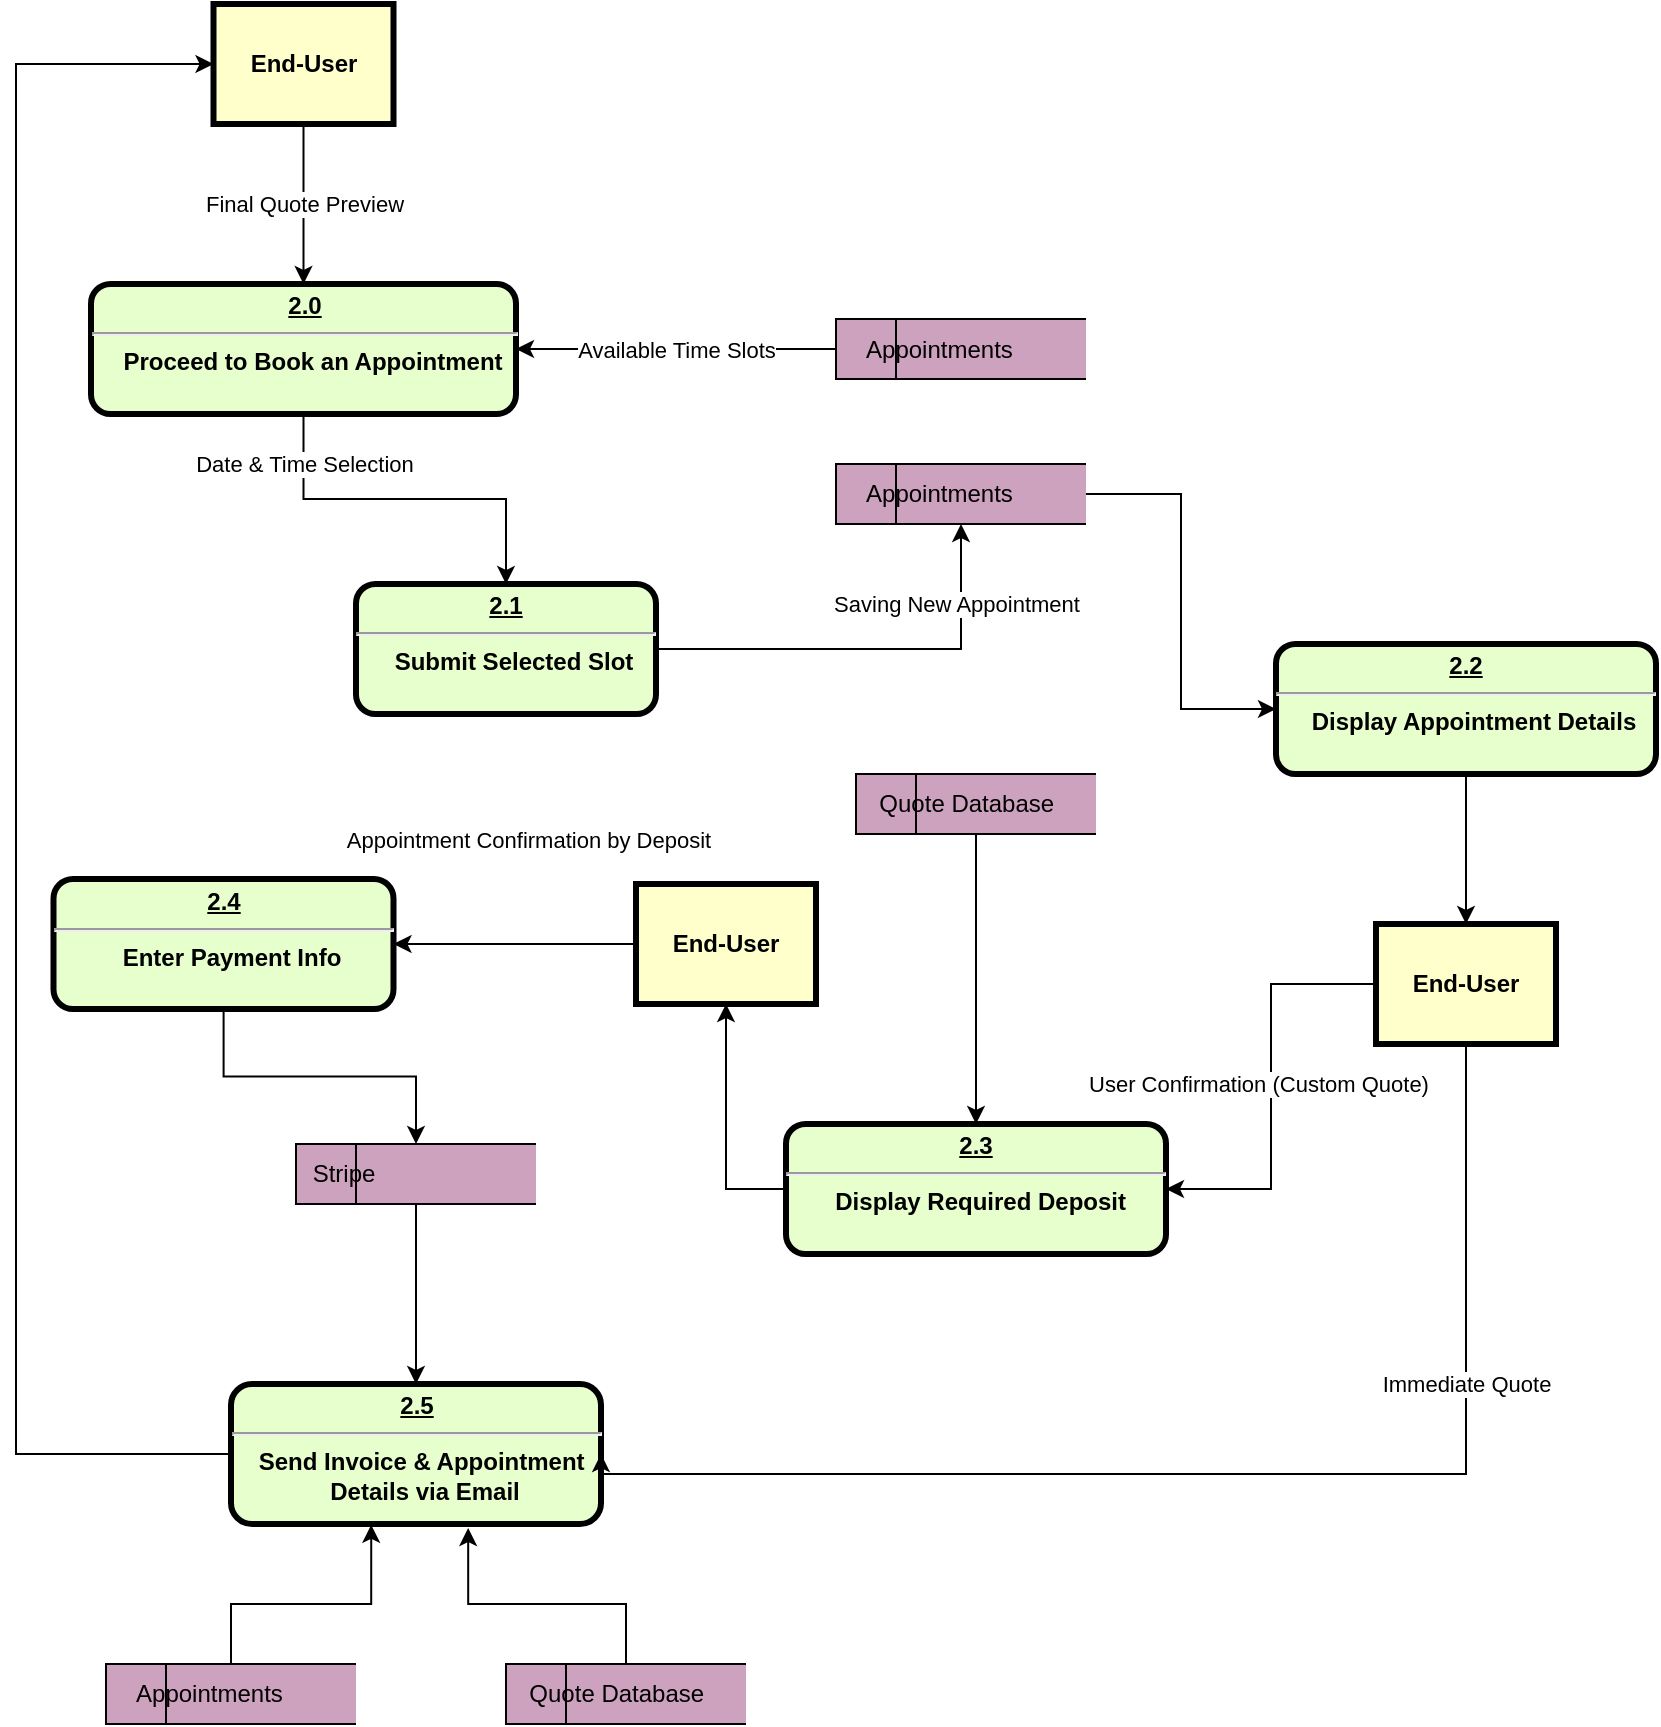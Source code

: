 <mxfile version="20.5.3" type="github">
  <diagram id="zU2JmAnZ_g7IkjmbNp4Z" name="Page-1">
    <mxGraphModel dx="3713" dy="1118" grid="1" gridSize="10" guides="1" tooltips="1" connect="1" arrows="1" fold="1" page="1" pageScale="1" pageWidth="850" pageHeight="1100" math="0" shadow="0">
      <root>
        <mxCell id="0" />
        <mxCell id="1" parent="0" />
        <mxCell id="K8E7JU1qzWLFlxnKoR2Z-7" value="Date &amp;amp; Time Selection" style="edgeStyle=orthogonalEdgeStyle;rounded=0;orthogonalLoop=1;jettySize=auto;html=1;entryX=0.5;entryY=0;entryDx=0;entryDy=0;" edge="1" parent="1" source="K8E7JU1qzWLFlxnKoR2Z-1" target="K8E7JU1qzWLFlxnKoR2Z-6">
          <mxGeometry x="-0.733" relative="1" as="geometry">
            <mxPoint as="offset" />
          </mxGeometry>
        </mxCell>
        <mxCell id="K8E7JU1qzWLFlxnKoR2Z-1" value="&lt;p style=&quot;margin: 0px; margin-top: 4px; text-align: center; text-decoration: underline;&quot;&gt;&lt;strong&gt;2.0&lt;/strong&gt;&lt;/p&gt;&lt;hr&gt;&lt;p style=&quot;margin: 0px; margin-left: 8px;&quot;&gt;Proceed to Book an Appointment&lt;/p&gt;" style="verticalAlign=middle;align=center;overflow=fill;fontSize=12;fontFamily=Helvetica;html=1;rounded=1;fontStyle=1;strokeWidth=3;fillColor=#E6FFCC" vertex="1" parent="1">
          <mxGeometry x="-1647.5" y="220" width="212.5" height="65" as="geometry" />
        </mxCell>
        <mxCell id="K8E7JU1qzWLFlxnKoR2Z-5" value="Available Time Slots" style="edgeStyle=orthogonalEdgeStyle;rounded=0;orthogonalLoop=1;jettySize=auto;html=1;entryX=1;entryY=0.5;entryDx=0;entryDy=0;" edge="1" parent="1" source="K8E7JU1qzWLFlxnKoR2Z-2" target="K8E7JU1qzWLFlxnKoR2Z-1">
          <mxGeometry relative="1" as="geometry" />
        </mxCell>
        <mxCell id="K8E7JU1qzWLFlxnKoR2Z-2" value="&lt;span style=&quot;white-space: pre;&quot;&gt; &lt;span style=&quot;white-space: pre;&quot;&gt; &lt;/span&gt;&lt;/span&gt;&amp;nbsp;Appointments" style="html=1;dashed=0;whitespace=wrap;shape=mxgraph.dfd.dataStoreID;align=left;spacingLeft=3;points=[[0,0],[0.5,0],[1,0],[0,0.5],[1,0.5],[0,1],[0.5,1],[1,1]];fillColor=#CDA2BE;" vertex="1" parent="1">
          <mxGeometry x="-1275" y="237.5" width="125" height="30" as="geometry" />
        </mxCell>
        <mxCell id="K8E7JU1qzWLFlxnKoR2Z-4" value="Final Quote Preview" style="edgeStyle=orthogonalEdgeStyle;rounded=0;orthogonalLoop=1;jettySize=auto;html=1;entryX=0.5;entryY=0;entryDx=0;entryDy=0;" edge="1" parent="1" source="K8E7JU1qzWLFlxnKoR2Z-3" target="K8E7JU1qzWLFlxnKoR2Z-1">
          <mxGeometry relative="1" as="geometry" />
        </mxCell>
        <mxCell id="K8E7JU1qzWLFlxnKoR2Z-3" value="End-User" style="whiteSpace=wrap;align=center;verticalAlign=middle;fontStyle=1;strokeWidth=3;fillColor=#FFFFCC" vertex="1" parent="1">
          <mxGeometry x="-1586.25" y="80" width="90" height="60" as="geometry" />
        </mxCell>
        <mxCell id="K8E7JU1qzWLFlxnKoR2Z-11" value="Saving New Appointment" style="edgeStyle=orthogonalEdgeStyle;rounded=0;orthogonalLoop=1;jettySize=auto;html=1;entryX=0.5;entryY=1;entryDx=0;entryDy=0;" edge="1" parent="1" source="K8E7JU1qzWLFlxnKoR2Z-6" target="K8E7JU1qzWLFlxnKoR2Z-10">
          <mxGeometry x="0.628" y="3" relative="1" as="geometry">
            <mxPoint as="offset" />
          </mxGeometry>
        </mxCell>
        <mxCell id="K8E7JU1qzWLFlxnKoR2Z-6" value="&lt;p style=&quot;margin: 0px; margin-top: 4px; text-align: center; text-decoration: underline;&quot;&gt;&lt;strong&gt;2.1&lt;/strong&gt;&lt;/p&gt;&lt;hr&gt;&lt;p style=&quot;margin: 0px; margin-left: 8px;&quot;&gt;Submit Selected Slot&lt;/p&gt;" style="verticalAlign=middle;align=center;overflow=fill;fontSize=12;fontFamily=Helvetica;html=1;rounded=1;fontStyle=1;strokeWidth=3;fillColor=#E6FFCC" vertex="1" parent="1">
          <mxGeometry x="-1515" y="370" width="150" height="65" as="geometry" />
        </mxCell>
        <mxCell id="K8E7JU1qzWLFlxnKoR2Z-13" style="edgeStyle=orthogonalEdgeStyle;rounded=0;orthogonalLoop=1;jettySize=auto;html=1;entryX=0;entryY=0.5;entryDx=0;entryDy=0;" edge="1" parent="1" source="K8E7JU1qzWLFlxnKoR2Z-10" target="K8E7JU1qzWLFlxnKoR2Z-12">
          <mxGeometry relative="1" as="geometry" />
        </mxCell>
        <mxCell id="K8E7JU1qzWLFlxnKoR2Z-10" value="&lt;span style=&quot;white-space: pre;&quot;&gt; &lt;span style=&quot;white-space: pre;&quot;&gt; &lt;/span&gt;&lt;/span&gt;&amp;nbsp;Appointments" style="html=1;dashed=0;whitespace=wrap;shape=mxgraph.dfd.dataStoreID;align=left;spacingLeft=3;points=[[0,0],[0.5,0],[1,0],[0,0.5],[1,0.5],[0,1],[0.5,1],[1,1]];fillColor=#CDA2BE;" vertex="1" parent="1">
          <mxGeometry x="-1275" y="310" width="125" height="30" as="geometry" />
        </mxCell>
        <mxCell id="K8E7JU1qzWLFlxnKoR2Z-21" style="edgeStyle=orthogonalEdgeStyle;rounded=0;orthogonalLoop=1;jettySize=auto;html=1;entryX=0.5;entryY=0;entryDx=0;entryDy=0;exitX=0.5;exitY=1;exitDx=0;exitDy=0;" edge="1" parent="1" source="K8E7JU1qzWLFlxnKoR2Z-12" target="K8E7JU1qzWLFlxnKoR2Z-27">
          <mxGeometry relative="1" as="geometry" />
        </mxCell>
        <mxCell id="K8E7JU1qzWLFlxnKoR2Z-12" value="&lt;p style=&quot;margin: 0px; margin-top: 4px; text-align: center; text-decoration: underline;&quot;&gt;&lt;strong&gt;2.2&lt;/strong&gt;&lt;/p&gt;&lt;hr&gt;&lt;p style=&quot;margin: 0px; margin-left: 8px;&quot;&gt;Display Appointment Details&lt;/p&gt;" style="verticalAlign=middle;align=center;overflow=fill;fontSize=12;fontFamily=Helvetica;html=1;rounded=1;fontStyle=1;strokeWidth=3;fillColor=#E6FFCC" vertex="1" parent="1">
          <mxGeometry x="-1055" y="400" width="190" height="65" as="geometry" />
        </mxCell>
        <mxCell id="K8E7JU1qzWLFlxnKoR2Z-22" style="edgeStyle=orthogonalEdgeStyle;rounded=0;orthogonalLoop=1;jettySize=auto;html=1;entryX=0.5;entryY=1;entryDx=0;entryDy=0;exitX=0;exitY=0.5;exitDx=0;exitDy=0;" edge="1" parent="1" source="K8E7JU1qzWLFlxnKoR2Z-16" target="K8E7JU1qzWLFlxnKoR2Z-20">
          <mxGeometry relative="1" as="geometry" />
        </mxCell>
        <mxCell id="K8E7JU1qzWLFlxnKoR2Z-16" value="&lt;p style=&quot;margin: 0px; margin-top: 4px; text-align: center; text-decoration: underline;&quot;&gt;&lt;strong&gt;2.3&lt;/strong&gt;&lt;/p&gt;&lt;hr&gt;&lt;p style=&quot;margin: 0px; margin-left: 8px;&quot;&gt;Display Required Deposit&amp;nbsp;&lt;/p&gt;" style="verticalAlign=middle;align=center;overflow=fill;fontSize=12;fontFamily=Helvetica;html=1;rounded=1;fontStyle=1;strokeWidth=3;fillColor=#E6FFCC" vertex="1" parent="1">
          <mxGeometry x="-1300" y="640" width="190" height="65" as="geometry" />
        </mxCell>
        <mxCell id="K8E7JU1qzWLFlxnKoR2Z-24" value="Appointment Confirmation by Deposit" style="edgeStyle=orthogonalEdgeStyle;rounded=0;orthogonalLoop=1;jettySize=auto;html=1;entryX=1;entryY=0.5;entryDx=0;entryDy=0;exitX=0;exitY=0.5;exitDx=0;exitDy=0;" edge="1" parent="1" source="K8E7JU1qzWLFlxnKoR2Z-20" target="K8E7JU1qzWLFlxnKoR2Z-23">
          <mxGeometry x="-0.111" y="-52" relative="1" as="geometry">
            <mxPoint x="-1244" y="567.5" as="sourcePoint" />
            <mxPoint x="-1424" y="567.5" as="targetPoint" />
            <mxPoint as="offset" />
          </mxGeometry>
        </mxCell>
        <mxCell id="K8E7JU1qzWLFlxnKoR2Z-20" value="End-User" style="whiteSpace=wrap;align=center;verticalAlign=middle;fontStyle=1;strokeWidth=3;fillColor=#FFFFCC" vertex="1" parent="1">
          <mxGeometry x="-1375" y="520" width="90" height="60" as="geometry" />
        </mxCell>
        <mxCell id="K8E7JU1qzWLFlxnKoR2Z-35" style="edgeStyle=orthogonalEdgeStyle;rounded=0;orthogonalLoop=1;jettySize=auto;html=1;entryX=0.5;entryY=0;entryDx=0;entryDy=0;" edge="1" parent="1" source="K8E7JU1qzWLFlxnKoR2Z-23" target="K8E7JU1qzWLFlxnKoR2Z-34">
          <mxGeometry relative="1" as="geometry" />
        </mxCell>
        <mxCell id="K8E7JU1qzWLFlxnKoR2Z-23" value="&lt;p style=&quot;margin: 0px; margin-top: 4px; text-align: center; text-decoration: underline;&quot;&gt;&lt;strong&gt;2.4&lt;/strong&gt;&lt;/p&gt;&lt;hr&gt;&lt;p style=&quot;margin: 0px; margin-left: 8px;&quot;&gt;Enter Payment Info&lt;/p&gt;" style="verticalAlign=middle;align=center;overflow=fill;fontSize=12;fontFamily=Helvetica;html=1;rounded=1;fontStyle=1;strokeWidth=3;fillColor=#E6FFCC" vertex="1" parent="1">
          <mxGeometry x="-1666.25" y="517.5" width="170" height="65" as="geometry" />
        </mxCell>
        <mxCell id="K8E7JU1qzWLFlxnKoR2Z-38" style="edgeStyle=orthogonalEdgeStyle;rounded=0;orthogonalLoop=1;jettySize=auto;html=1;entryX=0;entryY=0.5;entryDx=0;entryDy=0;exitX=0;exitY=0.5;exitDx=0;exitDy=0;" edge="1" parent="1" source="K8E7JU1qzWLFlxnKoR2Z-26" target="K8E7JU1qzWLFlxnKoR2Z-3">
          <mxGeometry relative="1" as="geometry">
            <Array as="points">
              <mxPoint x="-1685" y="805" />
              <mxPoint x="-1685" y="110" />
            </Array>
          </mxGeometry>
        </mxCell>
        <mxCell id="K8E7JU1qzWLFlxnKoR2Z-26" value="&lt;p style=&quot;margin: 0px; margin-top: 4px; text-align: center; text-decoration: underline;&quot;&gt;&lt;strong&gt;2.5&lt;/strong&gt;&lt;/p&gt;&lt;hr&gt;&lt;p style=&quot;margin: 0px; margin-left: 8px;&quot;&gt;Send Invoice &amp;amp; Appointment&amp;nbsp;&lt;/p&gt;&lt;p style=&quot;margin: 0px; margin-left: 8px;&quot;&gt;Details via Email&lt;/p&gt;" style="verticalAlign=middle;align=center;overflow=fill;fontSize=12;fontFamily=Helvetica;html=1;rounded=1;fontStyle=1;strokeWidth=3;fillColor=#E6FFCC" vertex="1" parent="1">
          <mxGeometry x="-1577.5" y="770" width="185" height="70" as="geometry" />
        </mxCell>
        <mxCell id="K8E7JU1qzWLFlxnKoR2Z-28" value="User Confirmation (Custom Quote)" style="edgeStyle=orthogonalEdgeStyle;rounded=0;orthogonalLoop=1;jettySize=auto;html=1;entryX=1;entryY=0.5;entryDx=0;entryDy=0;" edge="1" parent="1" source="K8E7JU1qzWLFlxnKoR2Z-27" target="K8E7JU1qzWLFlxnKoR2Z-16">
          <mxGeometry x="-0.012" y="-7" relative="1" as="geometry">
            <mxPoint as="offset" />
          </mxGeometry>
        </mxCell>
        <mxCell id="K8E7JU1qzWLFlxnKoR2Z-33" value="Immediate Quote" style="edgeStyle=orthogonalEdgeStyle;rounded=0;orthogonalLoop=1;jettySize=auto;html=1;entryX=1;entryY=0.5;entryDx=0;entryDy=0;" edge="1" parent="1" source="K8E7JU1qzWLFlxnKoR2Z-27" target="K8E7JU1qzWLFlxnKoR2Z-26">
          <mxGeometry x="-0.484" relative="1" as="geometry">
            <Array as="points">
              <mxPoint x="-960" y="815" />
            </Array>
            <mxPoint as="offset" />
          </mxGeometry>
        </mxCell>
        <mxCell id="K8E7JU1qzWLFlxnKoR2Z-27" value="End-User" style="whiteSpace=wrap;align=center;verticalAlign=middle;fontStyle=1;strokeWidth=3;fillColor=#FFFFCC" vertex="1" parent="1">
          <mxGeometry x="-1005" y="540" width="90" height="60" as="geometry" />
        </mxCell>
        <mxCell id="K8E7JU1qzWLFlxnKoR2Z-31" style="edgeStyle=orthogonalEdgeStyle;rounded=0;orthogonalLoop=1;jettySize=auto;html=1;" edge="1" parent="1" source="K8E7JU1qzWLFlxnKoR2Z-30" target="K8E7JU1qzWLFlxnKoR2Z-16">
          <mxGeometry relative="1" as="geometry" />
        </mxCell>
        <mxCell id="K8E7JU1qzWLFlxnKoR2Z-30" value="&lt;span style=&quot;white-space: pre;&quot;&gt;&lt;span style=&quot;white-space: pre;&quot;&gt; &lt;/span&gt; Quote Database&lt;/span&gt;" style="html=1;dashed=0;whitespace=wrap;shape=mxgraph.dfd.dataStoreID;align=left;spacingLeft=3;points=[[0,0],[0.5,0],[1,0],[0,0.5],[1,0.5],[0,1],[0.5,1],[1,1]];fillColor=#CDA2BE;" vertex="1" parent="1">
          <mxGeometry x="-1265" y="465" width="120" height="30" as="geometry" />
        </mxCell>
        <mxCell id="K8E7JU1qzWLFlxnKoR2Z-37" style="edgeStyle=orthogonalEdgeStyle;rounded=0;orthogonalLoop=1;jettySize=auto;html=1;entryX=0.5;entryY=0;entryDx=0;entryDy=0;" edge="1" parent="1" source="K8E7JU1qzWLFlxnKoR2Z-34" target="K8E7JU1qzWLFlxnKoR2Z-26">
          <mxGeometry relative="1" as="geometry" />
        </mxCell>
        <mxCell id="K8E7JU1qzWLFlxnKoR2Z-34" value="&lt;span style=&quot;white-space: pre;&quot;&gt;&amp;nbsp;Stripe&lt;/span&gt;" style="html=1;dashed=0;whitespace=wrap;shape=mxgraph.dfd.dataStoreID;align=left;spacingLeft=3;points=[[0,0],[0.5,0],[1,0],[0,0.5],[1,0.5],[0,1],[0.5,1],[1,1]];fillColor=#CDA2BE;" vertex="1" parent="1">
          <mxGeometry x="-1545" y="650" width="120" height="30" as="geometry" />
        </mxCell>
        <mxCell id="K8E7JU1qzWLFlxnKoR2Z-40" style="edgeStyle=orthogonalEdgeStyle;rounded=0;orthogonalLoop=1;jettySize=auto;html=1;entryX=0.379;entryY=1.006;entryDx=0;entryDy=0;entryPerimeter=0;" edge="1" parent="1" source="K8E7JU1qzWLFlxnKoR2Z-39" target="K8E7JU1qzWLFlxnKoR2Z-26">
          <mxGeometry relative="1" as="geometry">
            <Array as="points">
              <mxPoint x="-1577" y="880" />
              <mxPoint x="-1507" y="880" />
            </Array>
          </mxGeometry>
        </mxCell>
        <mxCell id="K8E7JU1qzWLFlxnKoR2Z-39" value="&lt;span style=&quot;white-space: pre;&quot;&gt; &lt;span style=&quot;white-space: pre;&quot;&gt; &lt;/span&gt;&lt;/span&gt;&amp;nbsp;Appointments" style="html=1;dashed=0;whitespace=wrap;shape=mxgraph.dfd.dataStoreID;align=left;spacingLeft=3;points=[[0,0],[0.5,0],[1,0],[0,0.5],[1,0.5],[0,1],[0.5,1],[1,1]];fillColor=#CDA2BE;" vertex="1" parent="1">
          <mxGeometry x="-1640" y="910" width="125" height="30" as="geometry" />
        </mxCell>
        <mxCell id="K8E7JU1qzWLFlxnKoR2Z-42" style="edgeStyle=orthogonalEdgeStyle;rounded=0;orthogonalLoop=1;jettySize=auto;html=1;entryX=0.641;entryY=1.029;entryDx=0;entryDy=0;entryPerimeter=0;" edge="1" parent="1" source="K8E7JU1qzWLFlxnKoR2Z-41" target="K8E7JU1qzWLFlxnKoR2Z-26">
          <mxGeometry relative="1" as="geometry">
            <Array as="points">
              <mxPoint x="-1380" y="880" />
              <mxPoint x="-1459" y="880" />
            </Array>
          </mxGeometry>
        </mxCell>
        <mxCell id="K8E7JU1qzWLFlxnKoR2Z-41" value="&lt;span style=&quot;white-space: pre;&quot;&gt;&lt;span style=&quot;white-space: pre;&quot;&gt; &lt;/span&gt; Quote Database&lt;/span&gt;" style="html=1;dashed=0;whitespace=wrap;shape=mxgraph.dfd.dataStoreID;align=left;spacingLeft=3;points=[[0,0],[0.5,0],[1,0],[0,0.5],[1,0.5],[0,1],[0.5,1],[1,1]];fillColor=#CDA2BE;" vertex="1" parent="1">
          <mxGeometry x="-1440" y="910" width="120" height="30" as="geometry" />
        </mxCell>
      </root>
    </mxGraphModel>
  </diagram>
</mxfile>
